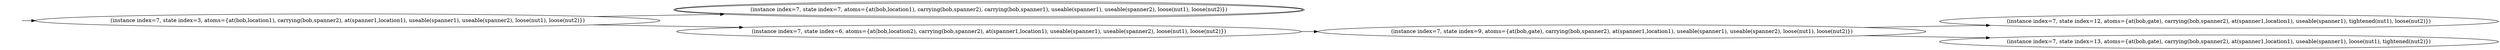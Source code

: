 digraph {
rankdir="LR"
s3[label="(instance index=7, state index=3, atoms={at(bob,location1), carrying(bob,spanner2), at(spanner1,location1), useable(spanner1), useable(spanner2), loose(nut1), loose(nut2)})"]
s7[peripheries=2,label="(instance index=7, state index=7, atoms={at(bob,location1), carrying(bob,spanner2), carrying(bob,spanner1), useable(spanner1), useable(spanner2), loose(nut1), loose(nut2)})"]
s6[label="(instance index=7, state index=6, atoms={at(bob,location2), carrying(bob,spanner2), at(spanner1,location1), useable(spanner1), useable(spanner2), loose(nut1), loose(nut2)})"]
s9[label="(instance index=7, state index=9, atoms={at(bob,gate), carrying(bob,spanner2), at(spanner1,location1), useable(spanner1), useable(spanner2), loose(nut1), loose(nut2)})"]
s12[label="(instance index=7, state index=12, atoms={at(bob,gate), carrying(bob,spanner2), at(spanner1,location1), useable(spanner1), tightened(nut1), loose(nut2)})"]
s13[label="(instance index=7, state index=13, atoms={at(bob,gate), carrying(bob,spanner2), at(spanner1,location1), useable(spanner1), loose(nut1), tightened(nut2)})"]
Dangling [ label = "", style = invis ]
{ rank = same; Dangling }
Dangling -> s3
{ rank = same; s3}
{ rank = same; s7,s6}
{ rank = same; s9}
{ rank = same; s12,s13}
{
s3->s6
s3->s7
}
{
s6->s9
}
{
s9->s12
s9->s13
}
{
}
}
